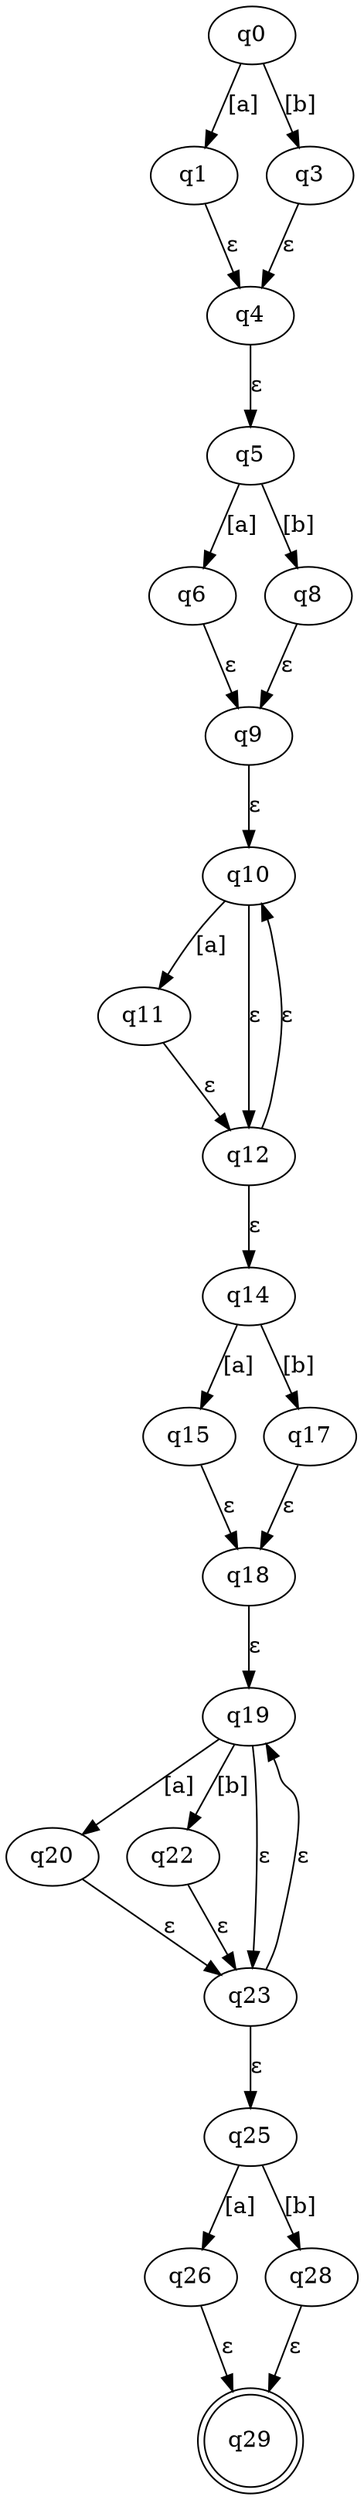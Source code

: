 digraph ndfa {
IDq0 [label="q0"];
IDq1 [label="q1"];
IDq3 [label="q3"];
IDq4 [label="q4"];
IDq5 [label="q5"];
IDq6 [label="q6"];
IDq8 [label="q8"];
IDq9 [label="q9"];
IDq10 [label="q10"];
IDq11 [label="q11"];
IDq12 [label="q12"];
IDq14 [label="q14"];
IDq15 [label="q15"];
IDq17 [label="q17"];
IDq18 [label="q18"];
IDq19 [label="q19"];
IDq20 [label="q20"];
IDq22 [label="q22"];
IDq23 [label="q23"];
IDq25 [label="q25"];
IDq26 [label="q26"];
IDq28 [label="q28"];
IDq29 [shape = doublecircle] [label="q29"];
IDq0 -> IDq1 [label="[a]"];
IDq0 -> IDq3 [label="[b]"];
IDq1 -> IDq4 [label="ε"];
IDq3 -> IDq4 [label="ε"];
IDq4 -> IDq5 [label="ε"];
IDq5 -> IDq6 [label="[a]"];
IDq5 -> IDq8 [label="[b]"];
IDq6 -> IDq9 [label="ε"];
IDq8 -> IDq9 [label="ε"];
IDq9 -> IDq10 [label="ε"];
IDq10 -> IDq11 [label="[a]"];
IDq10 -> IDq12 [label="ε"];
IDq11 -> IDq12 [label="ε"];
IDq12 -> IDq10 [label="ε"];
IDq12 -> IDq14 [label="ε"];
IDq14 -> IDq15 [label="[a]"];
IDq14 -> IDq17 [label="[b]"];
IDq15 -> IDq18 [label="ε"];
IDq17 -> IDq18 [label="ε"];
IDq18 -> IDq19 [label="ε"];
IDq19 -> IDq20 [label="[a]"];
IDq19 -> IDq22 [label="[b]"];
IDq19 -> IDq23 [label="ε"];
IDq20 -> IDq23 [label="ε"];
IDq22 -> IDq23 [label="ε"];
IDq23 -> IDq19 [label="ε"];
IDq23 -> IDq25 [label="ε"];
IDq25 -> IDq26 [label="[a]"];
IDq25 -> IDq28 [label="[b]"];
IDq26 -> IDq29 [label="ε"];
IDq28 -> IDq29 [label="ε"];
}
